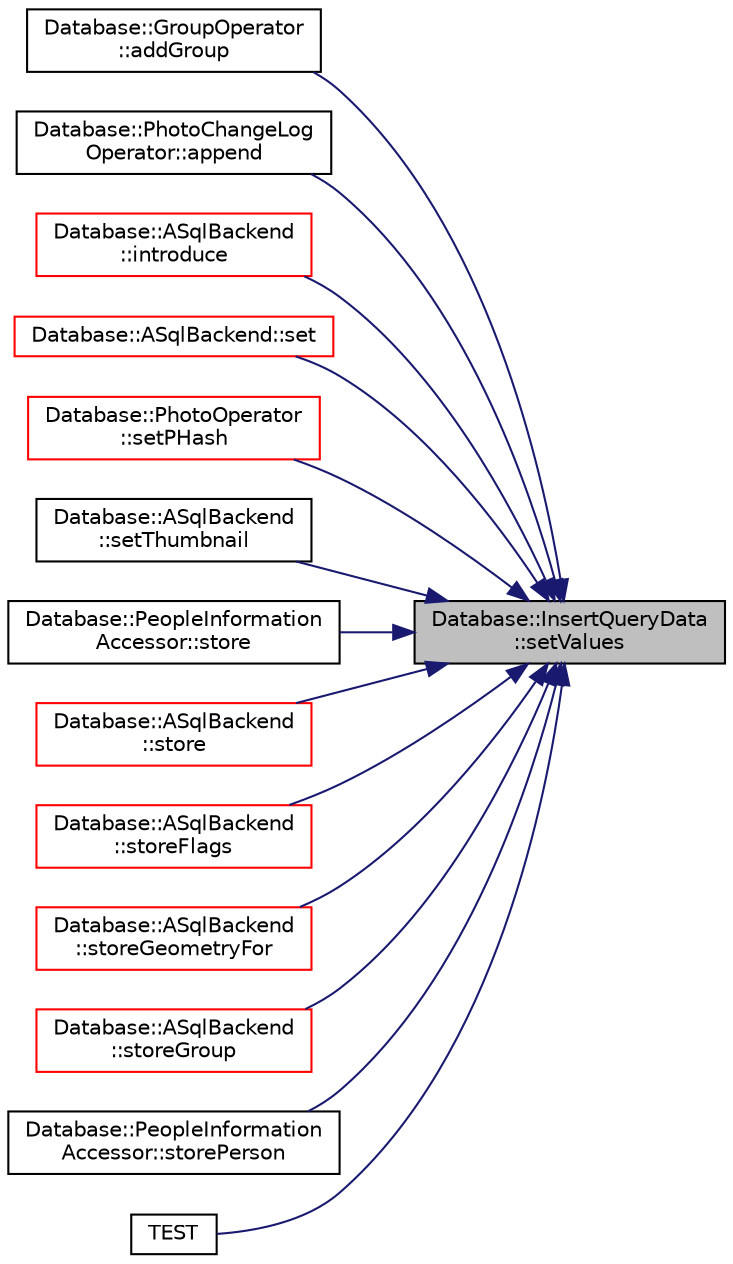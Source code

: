 digraph "Database::InsertQueryData::setValues"
{
 // LATEX_PDF_SIZE
  edge [fontname="Helvetica",fontsize="10",labelfontname="Helvetica",labelfontsize="10"];
  node [fontname="Helvetica",fontsize="10",shape=record];
  rankdir="RL";
  Node1 [label="Database::InsertQueryData\l::setValues",height=0.2,width=0.4,color="black", fillcolor="grey75", style="filled", fontcolor="black",tooltip=" "];
  Node1 -> Node2 [dir="back",color="midnightblue",fontsize="10",style="solid",fontname="Helvetica"];
  Node2 [label="Database::GroupOperator\l::addGroup",height=0.2,width=0.4,color="black", fillcolor="white", style="filled",URL="$class_database_1_1_group_operator.html#abac9cd6ec0bf898cc604e5fd5d219d67",tooltip=" "];
  Node1 -> Node3 [dir="back",color="midnightblue",fontsize="10",style="solid",fontname="Helvetica"];
  Node3 [label="Database::PhotoChangeLog\lOperator::append",height=0.2,width=0.4,color="black", fillcolor="white", style="filled",URL="$class_database_1_1_photo_change_log_operator.html#a159940cd5cfab82ab1a0e4a5fb8d5799",tooltip=" "];
  Node1 -> Node4 [dir="back",color="midnightblue",fontsize="10",style="solid",fontname="Helvetica"];
  Node4 [label="Database::ASqlBackend\l::introduce",height=0.2,width=0.4,color="red", fillcolor="white", style="filled",URL="$class_database_1_1_a_sql_backend.html#a218cc7555092910cf6c33cab849cc0fb",tooltip="create new entry for photo in database"];
  Node1 -> Node7 [dir="back",color="midnightblue",fontsize="10",style="solid",fontname="Helvetica"];
  Node7 [label="Database::ASqlBackend::set",height=0.2,width=0.4,color="red", fillcolor="white", style="filled",URL="$class_database_1_1_a_sql_backend.html#a82939c363f70dc3c14243b7d51f1f33a",tooltip="set flag for photo to given value"];
  Node1 -> Node10 [dir="back",color="midnightblue",fontsize="10",style="solid",fontname="Helvetica"];
  Node10 [label="Database::PhotoOperator\l::setPHash",height=0.2,width=0.4,color="red", fillcolor="white", style="filled",URL="$class_database_1_1_photo_operator.html#adf53bf4b4937460792849dbede9d7dd7",tooltip=" "];
  Node1 -> Node12 [dir="back",color="midnightblue",fontsize="10",style="solid",fontname="Helvetica"];
  Node12 [label="Database::ASqlBackend\l::setThumbnail",height=0.2,width=0.4,color="black", fillcolor="white", style="filled",URL="$class_database_1_1_a_sql_backend.html#ada5bd4aac9dc99f381b3404a45df4c09",tooltip=" "];
  Node1 -> Node13 [dir="back",color="midnightblue",fontsize="10",style="solid",fontname="Helvetica"];
  Node13 [label="Database::PeopleInformation\lAccessor::store",height=0.2,width=0.4,color="black", fillcolor="white", style="filled",URL="$class_database_1_1_people_information_accessor.html#af10e7de8ef1a429f012b226665005c91",tooltip="Store or update person."];
  Node1 -> Node14 [dir="back",color="midnightblue",fontsize="10",style="solid",fontname="Helvetica"];
  Node14 [label="Database::ASqlBackend\l::store",height=0.2,width=0.4,color="red", fillcolor="white", style="filled",URL="$class_database_1_1_a_sql_backend.html#a6142dabb29720404ce3b6765eb2441a5",tooltip="add tag to photo"];
  Node1 -> Node16 [dir="back",color="midnightblue",fontsize="10",style="solid",fontname="Helvetica"];
  Node16 [label="Database::ASqlBackend\l::storeFlags",height=0.2,width=0.4,color="red", fillcolor="white", style="filled",URL="$class_database_1_1_a_sql_backend.html#a0ff78d8d57a9eae0213f2f837ddfc6b8",tooltip="store photo's flags"];
  Node1 -> Node17 [dir="back",color="midnightblue",fontsize="10",style="solid",fontname="Helvetica"];
  Node17 [label="Database::ASqlBackend\l::storeGeometryFor",height=0.2,width=0.4,color="red", fillcolor="white", style="filled",URL="$class_database_1_1_a_sql_backend.html#a5e2dade3290d318258ea503ee1e409cc",tooltip="store photo's dimensions"];
  Node1 -> Node18 [dir="back",color="midnightblue",fontsize="10",style="solid",fontname="Helvetica"];
  Node18 [label="Database::ASqlBackend\l::storeGroup",height=0.2,width=0.4,color="red", fillcolor="white", style="filled",URL="$class_database_1_1_a_sql_backend.html#af67dc95e772d82537f4d0912868ba235",tooltip="store photo's group details"];
  Node1 -> Node19 [dir="back",color="midnightblue",fontsize="10",style="solid",fontname="Helvetica"];
  Node19 [label="Database::PeopleInformation\lAccessor::storePerson",height=0.2,width=0.4,color="black", fillcolor="white", style="filled",URL="$class_database_1_1_people_information_accessor.html#abc5159ace6d41c67ac212a3792ebb7cd",tooltip="store or update person details in database"];
  Node1 -> Node20 [dir="back",color="midnightblue",fontsize="10",style="solid",fontname="Helvetica"];
  Node20 [label="TEST",height=0.2,width=0.4,color="black", fillcolor="white", style="filled",URL="$generic__sql__query__constructor__tests_8cpp.html#aabb922104cfc7695b41a6b0182d2b165",tooltip=" "];
}
